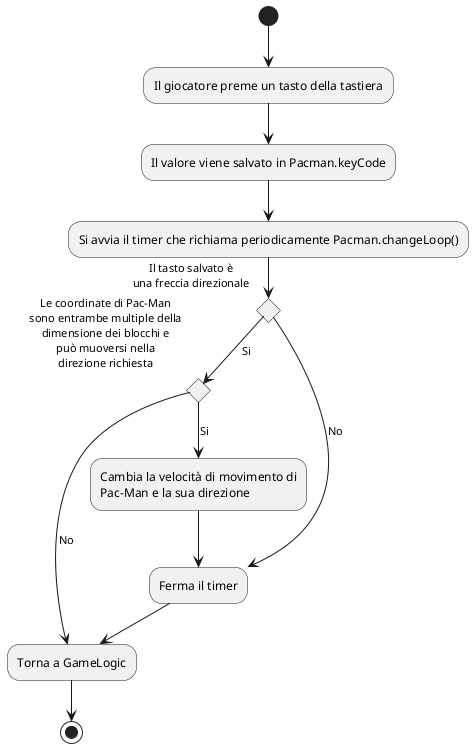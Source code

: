 @startuml
(*)  --> "Il giocatore preme un tasto della tastiera"
--> "Il valore viene salvato in Pacman.keyCode"
--> "Si avvia il timer che richiama periodicamente Pacman.changeLoop()"
If "Il tasto salvato è\nuna freccia direzionale" then
--> [Si] If "Le coordinate di Pac-Man\nsono entrambe multiple della\ndimensione dei blocchi e\npuò muoversi nella\ndirezione richiesta" then
   --> [Si] "Cambia la velocità di movimento di\nPac-Man e la sua direzione"
   --> "Ferma il timer"
   else
   --> [No] "Torna a GameLogic"
   Endif
else
--> [No] "Ferma il timer"
--> "Torna a GameLogic"
Endif
-->(*)
@enduml